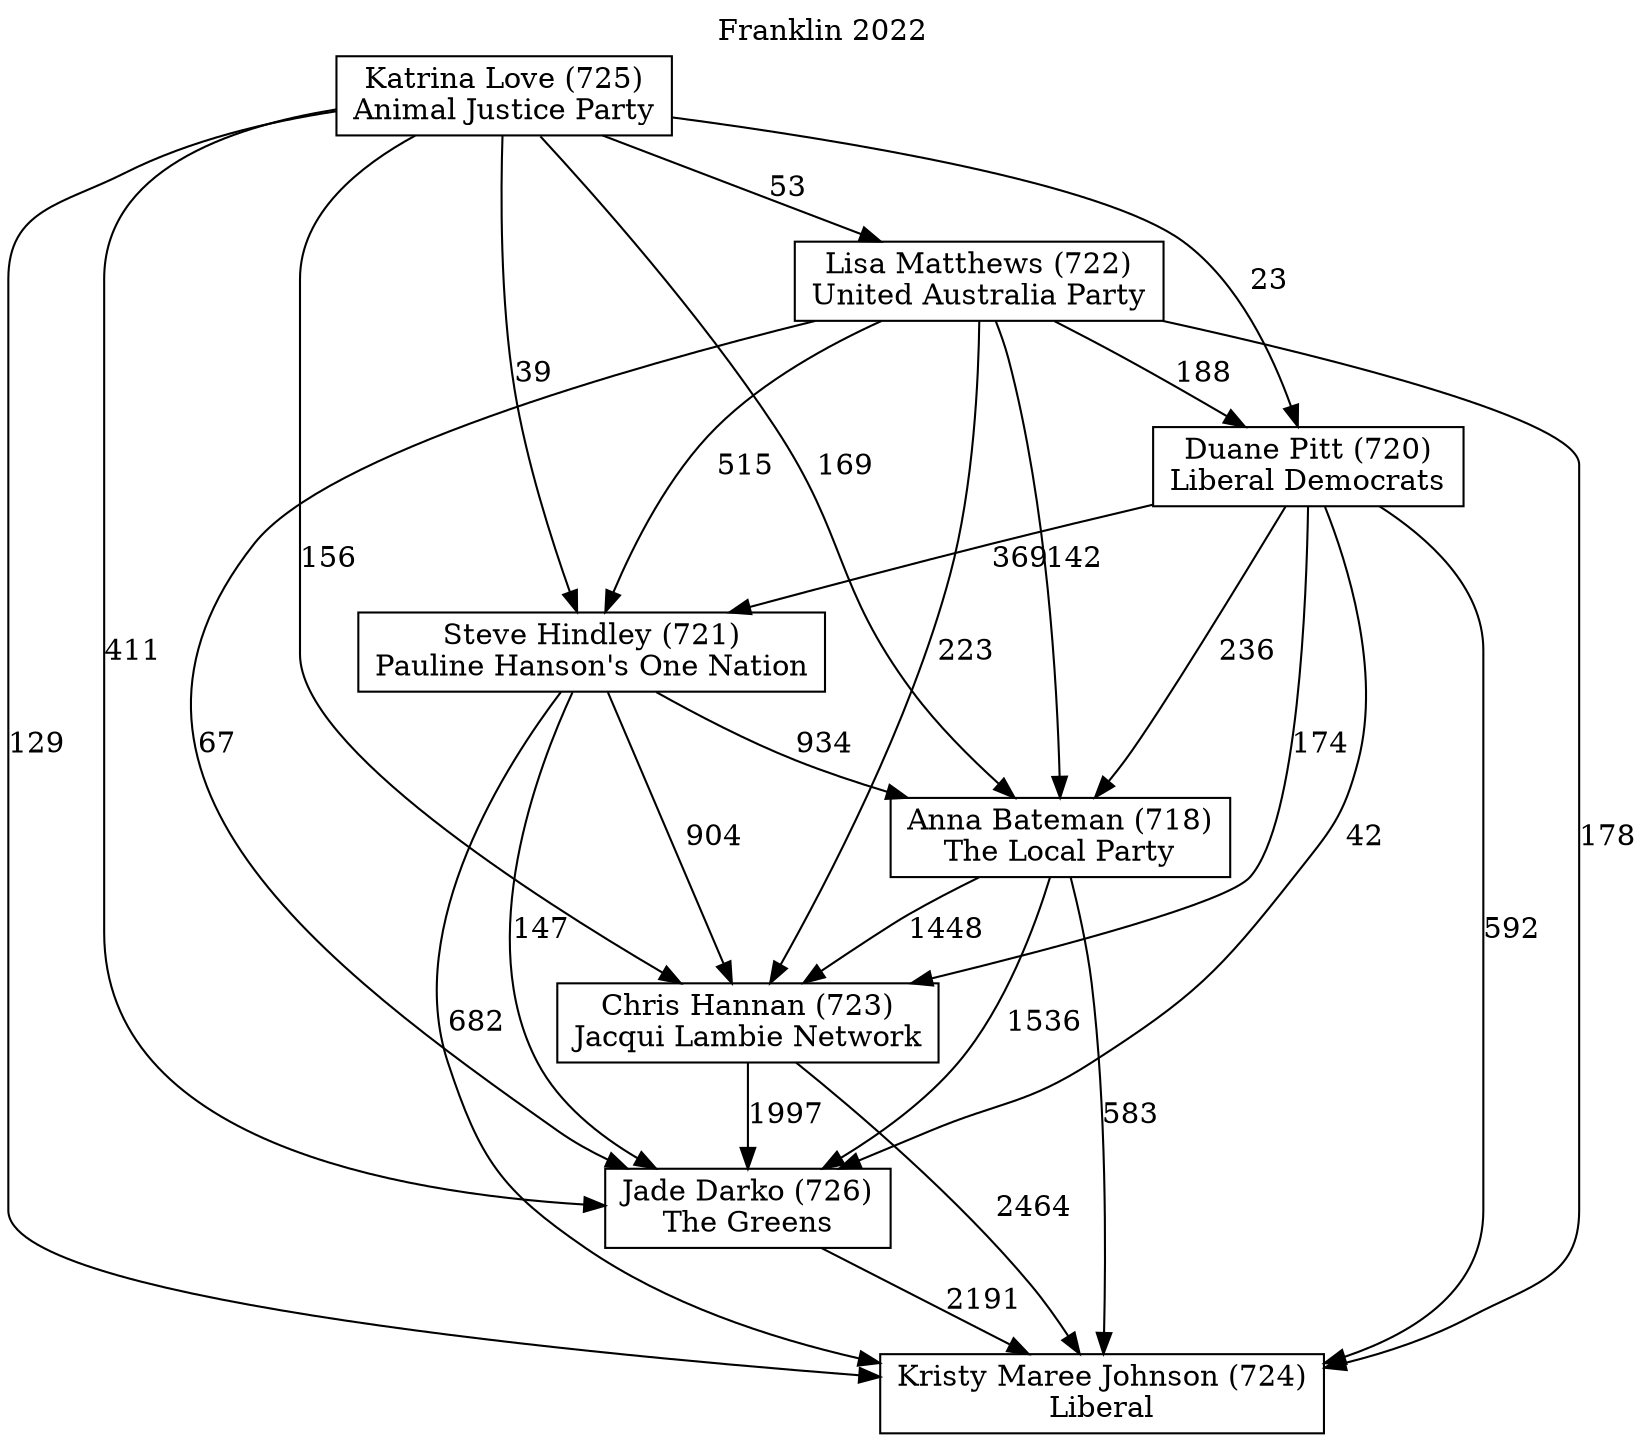 // House preference flow
digraph "Kristy Maree Johnson (724)_Franklin_2022" {
	graph [label="Franklin 2022" labelloc=t mclimit=10]
	node [shape=box]
	"Jade Darko (726)" [label="Jade Darko (726)
The Greens"]
	"Katrina Love (725)" [label="Katrina Love (725)
Animal Justice Party"]
	"Kristy Maree Johnson (724)" [label="Kristy Maree Johnson (724)
Liberal"]
	"Chris Hannan (723)" [label="Chris Hannan (723)
Jacqui Lambie Network"]
	"Lisa Matthews (722)" [label="Lisa Matthews (722)
United Australia Party"]
	"Steve Hindley (721)" [label="Steve Hindley (721)
Pauline Hanson's One Nation"]
	"Duane Pitt (720)" [label="Duane Pitt (720)
Liberal Democrats"]
	"Anna Bateman (718)" [label="Anna Bateman (718)
The Local Party"]
	"Duane Pitt (720)" -> "Steve Hindley (721)" [label=369]
	"Chris Hannan (723)" -> "Kristy Maree Johnson (724)" [label=2464]
	"Lisa Matthews (722)" -> "Anna Bateman (718)" [label=142]
	"Steve Hindley (721)" -> "Jade Darko (726)" [label=147]
	"Steve Hindley (721)" -> "Chris Hannan (723)" [label=904]
	"Duane Pitt (720)" -> "Kristy Maree Johnson (724)" [label=592]
	"Lisa Matthews (722)" -> "Jade Darko (726)" [label=67]
	"Steve Hindley (721)" -> "Anna Bateman (718)" [label=934]
	"Katrina Love (725)" -> "Jade Darko (726)" [label=411]
	"Anna Bateman (718)" -> "Chris Hannan (723)" [label=1448]
	"Lisa Matthews (722)" -> "Duane Pitt (720)" [label=188]
	"Anna Bateman (718)" -> "Jade Darko (726)" [label=1536]
	"Duane Pitt (720)" -> "Anna Bateman (718)" [label=236]
	"Duane Pitt (720)" -> "Chris Hannan (723)" [label=174]
	"Anna Bateman (718)" -> "Kristy Maree Johnson (724)" [label=583]
	"Lisa Matthews (722)" -> "Kristy Maree Johnson (724)" [label=178]
	"Steve Hindley (721)" -> "Kristy Maree Johnson (724)" [label=682]
	"Katrina Love (725)" -> "Duane Pitt (720)" [label=23]
	"Lisa Matthews (722)" -> "Steve Hindley (721)" [label=515]
	"Duane Pitt (720)" -> "Jade Darko (726)" [label=42]
	"Katrina Love (725)" -> "Chris Hannan (723)" [label=156]
	"Katrina Love (725)" -> "Steve Hindley (721)" [label=39]
	"Katrina Love (725)" -> "Anna Bateman (718)" [label=169]
	"Chris Hannan (723)" -> "Jade Darko (726)" [label=1997]
	"Lisa Matthews (722)" -> "Chris Hannan (723)" [label=223]
	"Katrina Love (725)" -> "Lisa Matthews (722)" [label=53]
	"Katrina Love (725)" -> "Kristy Maree Johnson (724)" [label=129]
	"Jade Darko (726)" -> "Kristy Maree Johnson (724)" [label=2191]
}
